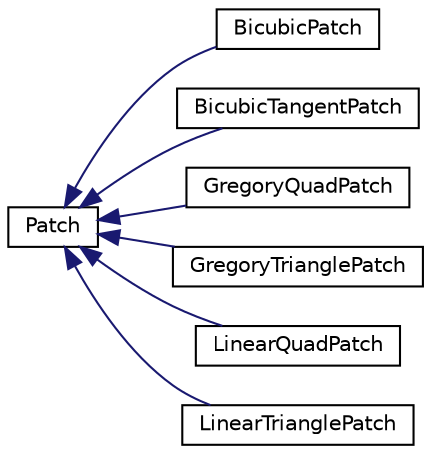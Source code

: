digraph G
{
  edge [fontname="Helvetica",fontsize="10",labelfontname="Helvetica",labelfontsize="10"];
  node [fontname="Helvetica",fontsize="10",shape=record];
  rankdir=LR;
  Node1 [label="Patch",height=0.2,width=0.4,color="black", fillcolor="white", style="filled",URL="$da/d2c/classPatch.html"];
  Node1 -> Node2 [dir=back,color="midnightblue",fontsize="10",style="solid",fontname="Helvetica"];
  Node2 [label="BicubicPatch",height=0.2,width=0.4,color="black", fillcolor="white", style="filled",URL="$dd/d99/classBicubicPatch.html"];
  Node1 -> Node3 [dir=back,color="midnightblue",fontsize="10",style="solid",fontname="Helvetica"];
  Node3 [label="BicubicTangentPatch",height=0.2,width=0.4,color="black", fillcolor="white", style="filled",URL="$d4/ded/classBicubicTangentPatch.html"];
  Node1 -> Node4 [dir=back,color="midnightblue",fontsize="10",style="solid",fontname="Helvetica"];
  Node4 [label="GregoryQuadPatch",height=0.2,width=0.4,color="black", fillcolor="white", style="filled",URL="$d5/ddd/classGregoryQuadPatch.html"];
  Node1 -> Node5 [dir=back,color="midnightblue",fontsize="10",style="solid",fontname="Helvetica"];
  Node5 [label="GregoryTrianglePatch",height=0.2,width=0.4,color="black", fillcolor="white", style="filled",URL="$d0/d9c/classGregoryTrianglePatch.html"];
  Node1 -> Node6 [dir=back,color="midnightblue",fontsize="10",style="solid",fontname="Helvetica"];
  Node6 [label="LinearQuadPatch",height=0.2,width=0.4,color="black", fillcolor="white", style="filled",URL="$d8/df1/classLinearQuadPatch.html"];
  Node1 -> Node7 [dir=back,color="midnightblue",fontsize="10",style="solid",fontname="Helvetica"];
  Node7 [label="LinearTrianglePatch",height=0.2,width=0.4,color="black", fillcolor="white", style="filled",URL="$d7/dbe/classLinearTrianglePatch.html"];
}
